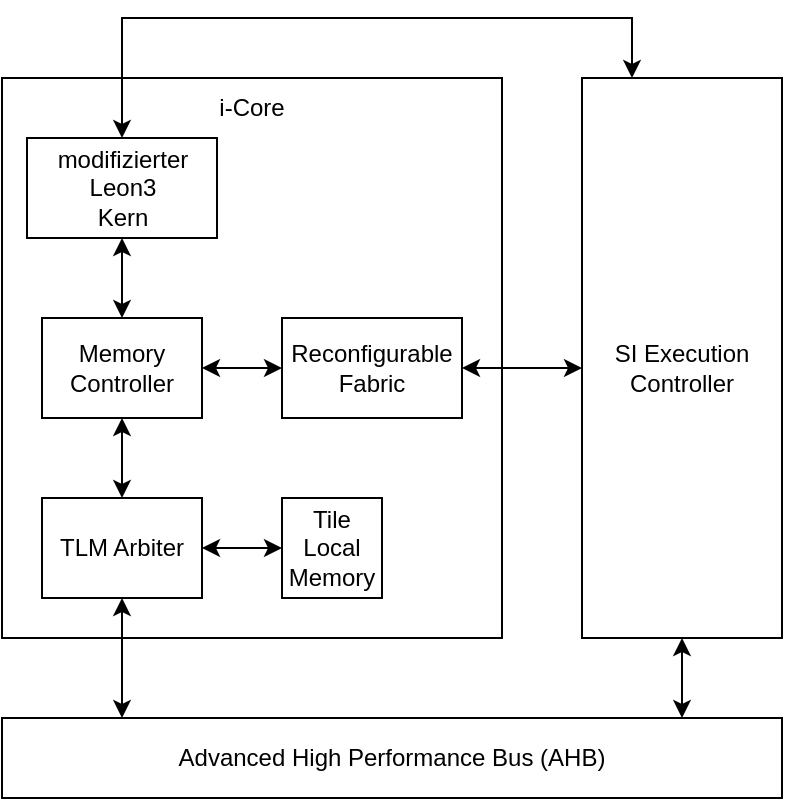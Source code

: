 <mxfile version="21.7.5" type="device">
  <diagram name="Seite-1" id="OSSp_jROWj6gcA-T7RJQ">
    <mxGraphModel dx="1602" dy="870" grid="1" gridSize="10" guides="1" tooltips="1" connect="1" arrows="1" fold="1" page="1" pageScale="1" pageWidth="827" pageHeight="1169" math="0" shadow="0">
      <root>
        <mxCell id="0" />
        <mxCell id="1" parent="0" />
        <mxCell id="DqaLIjd_5yo11S-I0duc-20" value="" style="rounded=0;whiteSpace=wrap;html=1;" parent="1" vertex="1">
          <mxGeometry x="40" y="120" width="250" height="280" as="geometry" />
        </mxCell>
        <mxCell id="DqaLIjd_5yo11S-I0duc-10" value="Tile&lt;br&gt;Local&lt;br&gt;Memory" style="rounded=0;whiteSpace=wrap;html=1;" parent="1" vertex="1">
          <mxGeometry x="180" y="330" width="50" height="50" as="geometry" />
        </mxCell>
        <mxCell id="DqaLIjd_5yo11S-I0duc-11" value="TLM Arbiter" style="rounded=0;whiteSpace=wrap;html=1;" parent="1" vertex="1">
          <mxGeometry x="60" y="330" width="80" height="50" as="geometry" />
        </mxCell>
        <mxCell id="DqaLIjd_5yo11S-I0duc-12" value="" style="endArrow=classic;startArrow=classic;html=1;rounded=0;entryX=0;entryY=0.5;entryDx=0;entryDy=0;exitX=1;exitY=0.5;exitDx=0;exitDy=0;" parent="1" source="DqaLIjd_5yo11S-I0duc-11" target="DqaLIjd_5yo11S-I0duc-10" edge="1">
          <mxGeometry width="50" height="50" relative="1" as="geometry">
            <mxPoint x="50" y="540" as="sourcePoint" />
            <mxPoint x="100" y="490" as="targetPoint" />
          </mxGeometry>
        </mxCell>
        <mxCell id="DqaLIjd_5yo11S-I0duc-14" value="Memory&lt;br&gt;Controller" style="rounded=0;whiteSpace=wrap;html=1;" parent="1" vertex="1">
          <mxGeometry x="60" y="240" width="80" height="50" as="geometry" />
        </mxCell>
        <mxCell id="DqaLIjd_5yo11S-I0duc-15" value="" style="endArrow=classic;startArrow=classic;html=1;rounded=0;" parent="1" source="DqaLIjd_5yo11S-I0duc-14" target="DqaLIjd_5yo11S-I0duc-11" edge="1">
          <mxGeometry width="50" height="50" relative="1" as="geometry">
            <mxPoint x="40" y="620" as="sourcePoint" />
            <mxPoint x="90" y="570" as="targetPoint" />
          </mxGeometry>
        </mxCell>
        <mxCell id="DqaLIjd_5yo11S-I0duc-16" value="Advanced High Performance Bus (AHB)" style="rounded=0;whiteSpace=wrap;html=1;" parent="1" vertex="1">
          <mxGeometry x="40" y="440" width="390" height="40" as="geometry" />
        </mxCell>
        <mxCell id="DqaLIjd_5yo11S-I0duc-18" value="Reconfigurable&lt;br&gt;Fabric" style="rounded=0;whiteSpace=wrap;html=1;" parent="1" vertex="1">
          <mxGeometry x="180" y="240" width="90" height="50" as="geometry" />
        </mxCell>
        <mxCell id="DqaLIjd_5yo11S-I0duc-19" value="" style="endArrow=classic;startArrow=classic;html=1;rounded=0;" parent="1" source="DqaLIjd_5yo11S-I0duc-14" target="DqaLIjd_5yo11S-I0duc-18" edge="1">
          <mxGeometry width="50" height="50" relative="1" as="geometry">
            <mxPoint x="-50" y="180" as="sourcePoint" />
            <mxPoint y="130" as="targetPoint" />
          </mxGeometry>
        </mxCell>
        <mxCell id="DqaLIjd_5yo11S-I0duc-21" value="modifizierter&lt;br&gt;Leon3&lt;br&gt;Kern" style="rounded=0;whiteSpace=wrap;html=1;" parent="1" vertex="1">
          <mxGeometry x="52.5" y="150" width="95" height="50" as="geometry" />
        </mxCell>
        <mxCell id="DqaLIjd_5yo11S-I0duc-22" value="" style="endArrow=classic;startArrow=classic;html=1;rounded=0;" parent="1" source="DqaLIjd_5yo11S-I0duc-14" target="DqaLIjd_5yo11S-I0duc-21" edge="1">
          <mxGeometry width="50" height="50" relative="1" as="geometry">
            <mxPoint x="-180" y="290" as="sourcePoint" />
            <mxPoint x="-130" y="240" as="targetPoint" />
          </mxGeometry>
        </mxCell>
        <mxCell id="DqaLIjd_5yo11S-I0duc-23" value="i-Core" style="text;html=1;strokeColor=none;fillColor=none;align=center;verticalAlign=middle;whiteSpace=wrap;rounded=0;" parent="1" vertex="1">
          <mxGeometry x="135" y="120" width="60" height="30" as="geometry" />
        </mxCell>
        <mxCell id="DqaLIjd_5yo11S-I0duc-24" value="" style="endArrow=classic;startArrow=classic;html=1;rounded=0;" parent="1" target="DqaLIjd_5yo11S-I0duc-11" edge="1">
          <mxGeometry width="50" height="50" relative="1" as="geometry">
            <mxPoint x="100" y="440" as="sourcePoint" />
            <mxPoint x="200" y="320" as="targetPoint" />
          </mxGeometry>
        </mxCell>
        <mxCell id="DqaLIjd_5yo11S-I0duc-25" value="" style="rounded=0;whiteSpace=wrap;html=1;" parent="1" vertex="1">
          <mxGeometry x="330" y="120" width="100" height="280" as="geometry" />
        </mxCell>
        <mxCell id="DqaLIjd_5yo11S-I0duc-26" value="SI Execution Controller" style="text;html=1;strokeColor=none;fillColor=none;align=center;verticalAlign=middle;whiteSpace=wrap;rounded=0;" parent="1" vertex="1">
          <mxGeometry x="345" y="250" width="70" height="30" as="geometry" />
        </mxCell>
        <mxCell id="DqaLIjd_5yo11S-I0duc-27" value="" style="endArrow=classic;startArrow=classic;html=1;rounded=0;" parent="1" source="DqaLIjd_5yo11S-I0duc-18" edge="1">
          <mxGeometry width="50" height="50" relative="1" as="geometry">
            <mxPoint x="560" y="220" as="sourcePoint" />
            <mxPoint x="330" y="265" as="targetPoint" />
          </mxGeometry>
        </mxCell>
        <mxCell id="DqaLIjd_5yo11S-I0duc-30" value="" style="endArrow=classic;startArrow=classic;html=1;rounded=0;" parent="1" target="DqaLIjd_5yo11S-I0duc-25" edge="1">
          <mxGeometry width="50" height="50" relative="1" as="geometry">
            <mxPoint x="380" y="440" as="sourcePoint" />
            <mxPoint x="330" y="550" as="targetPoint" />
          </mxGeometry>
        </mxCell>
        <mxCell id="DqaLIjd_5yo11S-I0duc-33" value="" style="endArrow=classic;startArrow=classic;html=1;rounded=0;exitX=0.5;exitY=0;exitDx=0;exitDy=0;entryX=0.25;entryY=0;entryDx=0;entryDy=0;" parent="1" source="DqaLIjd_5yo11S-I0duc-21" target="DqaLIjd_5yo11S-I0duc-25" edge="1">
          <mxGeometry width="50" height="50" relative="1" as="geometry">
            <mxPoint x="190" y="120" as="sourcePoint" />
            <mxPoint x="360" y="120" as="targetPoint" />
            <Array as="points">
              <mxPoint x="100" y="90" />
              <mxPoint x="355" y="90" />
            </Array>
          </mxGeometry>
        </mxCell>
      </root>
    </mxGraphModel>
  </diagram>
</mxfile>
